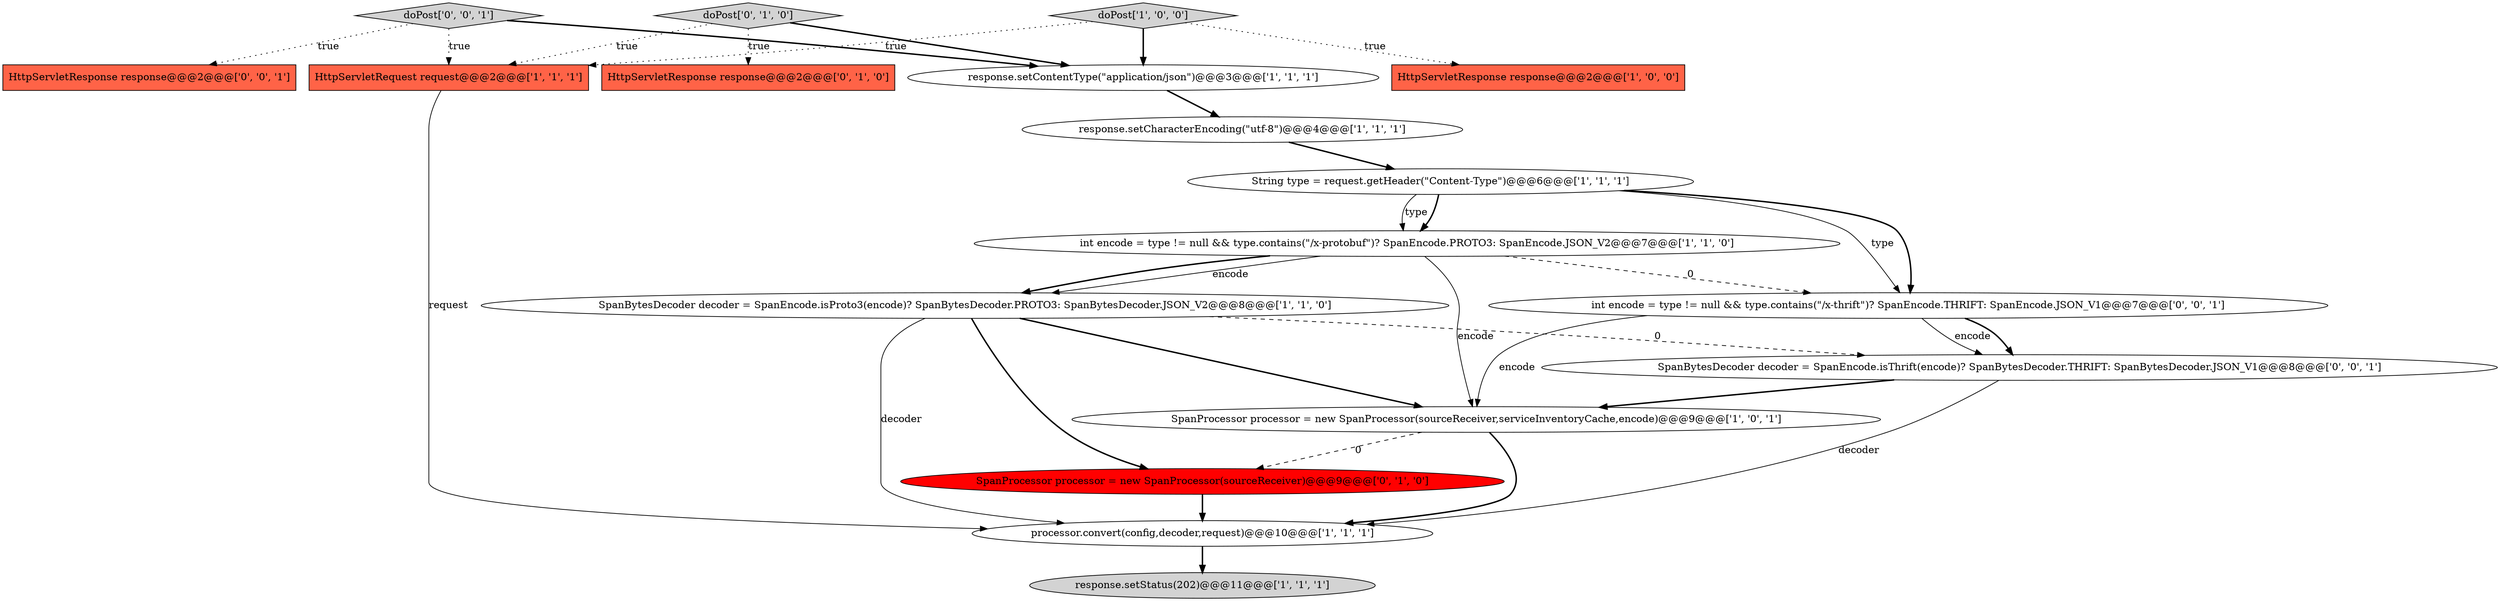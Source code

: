 digraph {
14 [style = filled, label = "doPost['0', '0', '1']", fillcolor = lightgray, shape = diamond image = "AAA0AAABBB3BBB"];
11 [style = filled, label = "SpanProcessor processor = new SpanProcessor(sourceReceiver)@@@9@@@['0', '1', '0']", fillcolor = red, shape = ellipse image = "AAA1AAABBB2BBB"];
9 [style = filled, label = "response.setContentType(\"application/json\")@@@3@@@['1', '1', '1']", fillcolor = white, shape = ellipse image = "AAA0AAABBB1BBB"];
13 [style = filled, label = "doPost['0', '1', '0']", fillcolor = lightgray, shape = diamond image = "AAA0AAABBB2BBB"];
15 [style = filled, label = "HttpServletResponse response@@@2@@@['0', '0', '1']", fillcolor = tomato, shape = box image = "AAA0AAABBB3BBB"];
5 [style = filled, label = "response.setCharacterEncoding(\"utf-8\")@@@4@@@['1', '1', '1']", fillcolor = white, shape = ellipse image = "AAA0AAABBB1BBB"];
6 [style = filled, label = "HttpServletRequest request@@@2@@@['1', '1', '1']", fillcolor = tomato, shape = box image = "AAA0AAABBB1BBB"];
8 [style = filled, label = "SpanProcessor processor = new SpanProcessor(sourceReceiver,serviceInventoryCache,encode)@@@9@@@['1', '0', '1']", fillcolor = white, shape = ellipse image = "AAA0AAABBB1BBB"];
10 [style = filled, label = "int encode = type != null && type.contains(\"/x-protobuf\")? SpanEncode.PROTO3: SpanEncode.JSON_V2@@@7@@@['1', '1', '0']", fillcolor = white, shape = ellipse image = "AAA0AAABBB1BBB"];
3 [style = filled, label = "processor.convert(config,decoder,request)@@@10@@@['1', '1', '1']", fillcolor = white, shape = ellipse image = "AAA0AAABBB1BBB"];
12 [style = filled, label = "HttpServletResponse response@@@2@@@['0', '1', '0']", fillcolor = tomato, shape = box image = "AAA0AAABBB2BBB"];
16 [style = filled, label = "SpanBytesDecoder decoder = SpanEncode.isThrift(encode)? SpanBytesDecoder.THRIFT: SpanBytesDecoder.JSON_V1@@@8@@@['0', '0', '1']", fillcolor = white, shape = ellipse image = "AAA0AAABBB3BBB"];
17 [style = filled, label = "int encode = type != null && type.contains(\"/x-thrift\")? SpanEncode.THRIFT: SpanEncode.JSON_V1@@@7@@@['0', '0', '1']", fillcolor = white, shape = ellipse image = "AAA0AAABBB3BBB"];
1 [style = filled, label = "SpanBytesDecoder decoder = SpanEncode.isProto3(encode)? SpanBytesDecoder.PROTO3: SpanBytesDecoder.JSON_V2@@@8@@@['1', '1', '0']", fillcolor = white, shape = ellipse image = "AAA0AAABBB1BBB"];
0 [style = filled, label = "response.setStatus(202)@@@11@@@['1', '1', '1']", fillcolor = lightgray, shape = ellipse image = "AAA0AAABBB1BBB"];
7 [style = filled, label = "String type = request.getHeader(\"Content-Type\")@@@6@@@['1', '1', '1']", fillcolor = white, shape = ellipse image = "AAA0AAABBB1BBB"];
4 [style = filled, label = "HttpServletResponse response@@@2@@@['1', '0', '0']", fillcolor = tomato, shape = box image = "AAA0AAABBB1BBB"];
2 [style = filled, label = "doPost['1', '0', '0']", fillcolor = lightgray, shape = diamond image = "AAA0AAABBB1BBB"];
13->6 [style = dotted, label="true"];
7->17 [style = solid, label="type"];
17->8 [style = solid, label="encode"];
1->8 [style = bold, label=""];
7->17 [style = bold, label=""];
16->8 [style = bold, label=""];
13->12 [style = dotted, label="true"];
7->10 [style = bold, label=""];
10->8 [style = solid, label="encode"];
8->3 [style = bold, label=""];
6->3 [style = solid, label="request"];
17->16 [style = solid, label="encode"];
2->9 [style = bold, label=""];
7->10 [style = solid, label="type"];
3->0 [style = bold, label=""];
1->11 [style = bold, label=""];
10->1 [style = solid, label="encode"];
14->15 [style = dotted, label="true"];
11->3 [style = bold, label=""];
2->6 [style = dotted, label="true"];
16->3 [style = solid, label="decoder"];
1->16 [style = dashed, label="0"];
2->4 [style = dotted, label="true"];
10->17 [style = dashed, label="0"];
9->5 [style = bold, label=""];
5->7 [style = bold, label=""];
14->9 [style = bold, label=""];
1->3 [style = solid, label="decoder"];
13->9 [style = bold, label=""];
8->11 [style = dashed, label="0"];
10->1 [style = bold, label=""];
17->16 [style = bold, label=""];
14->6 [style = dotted, label="true"];
}
